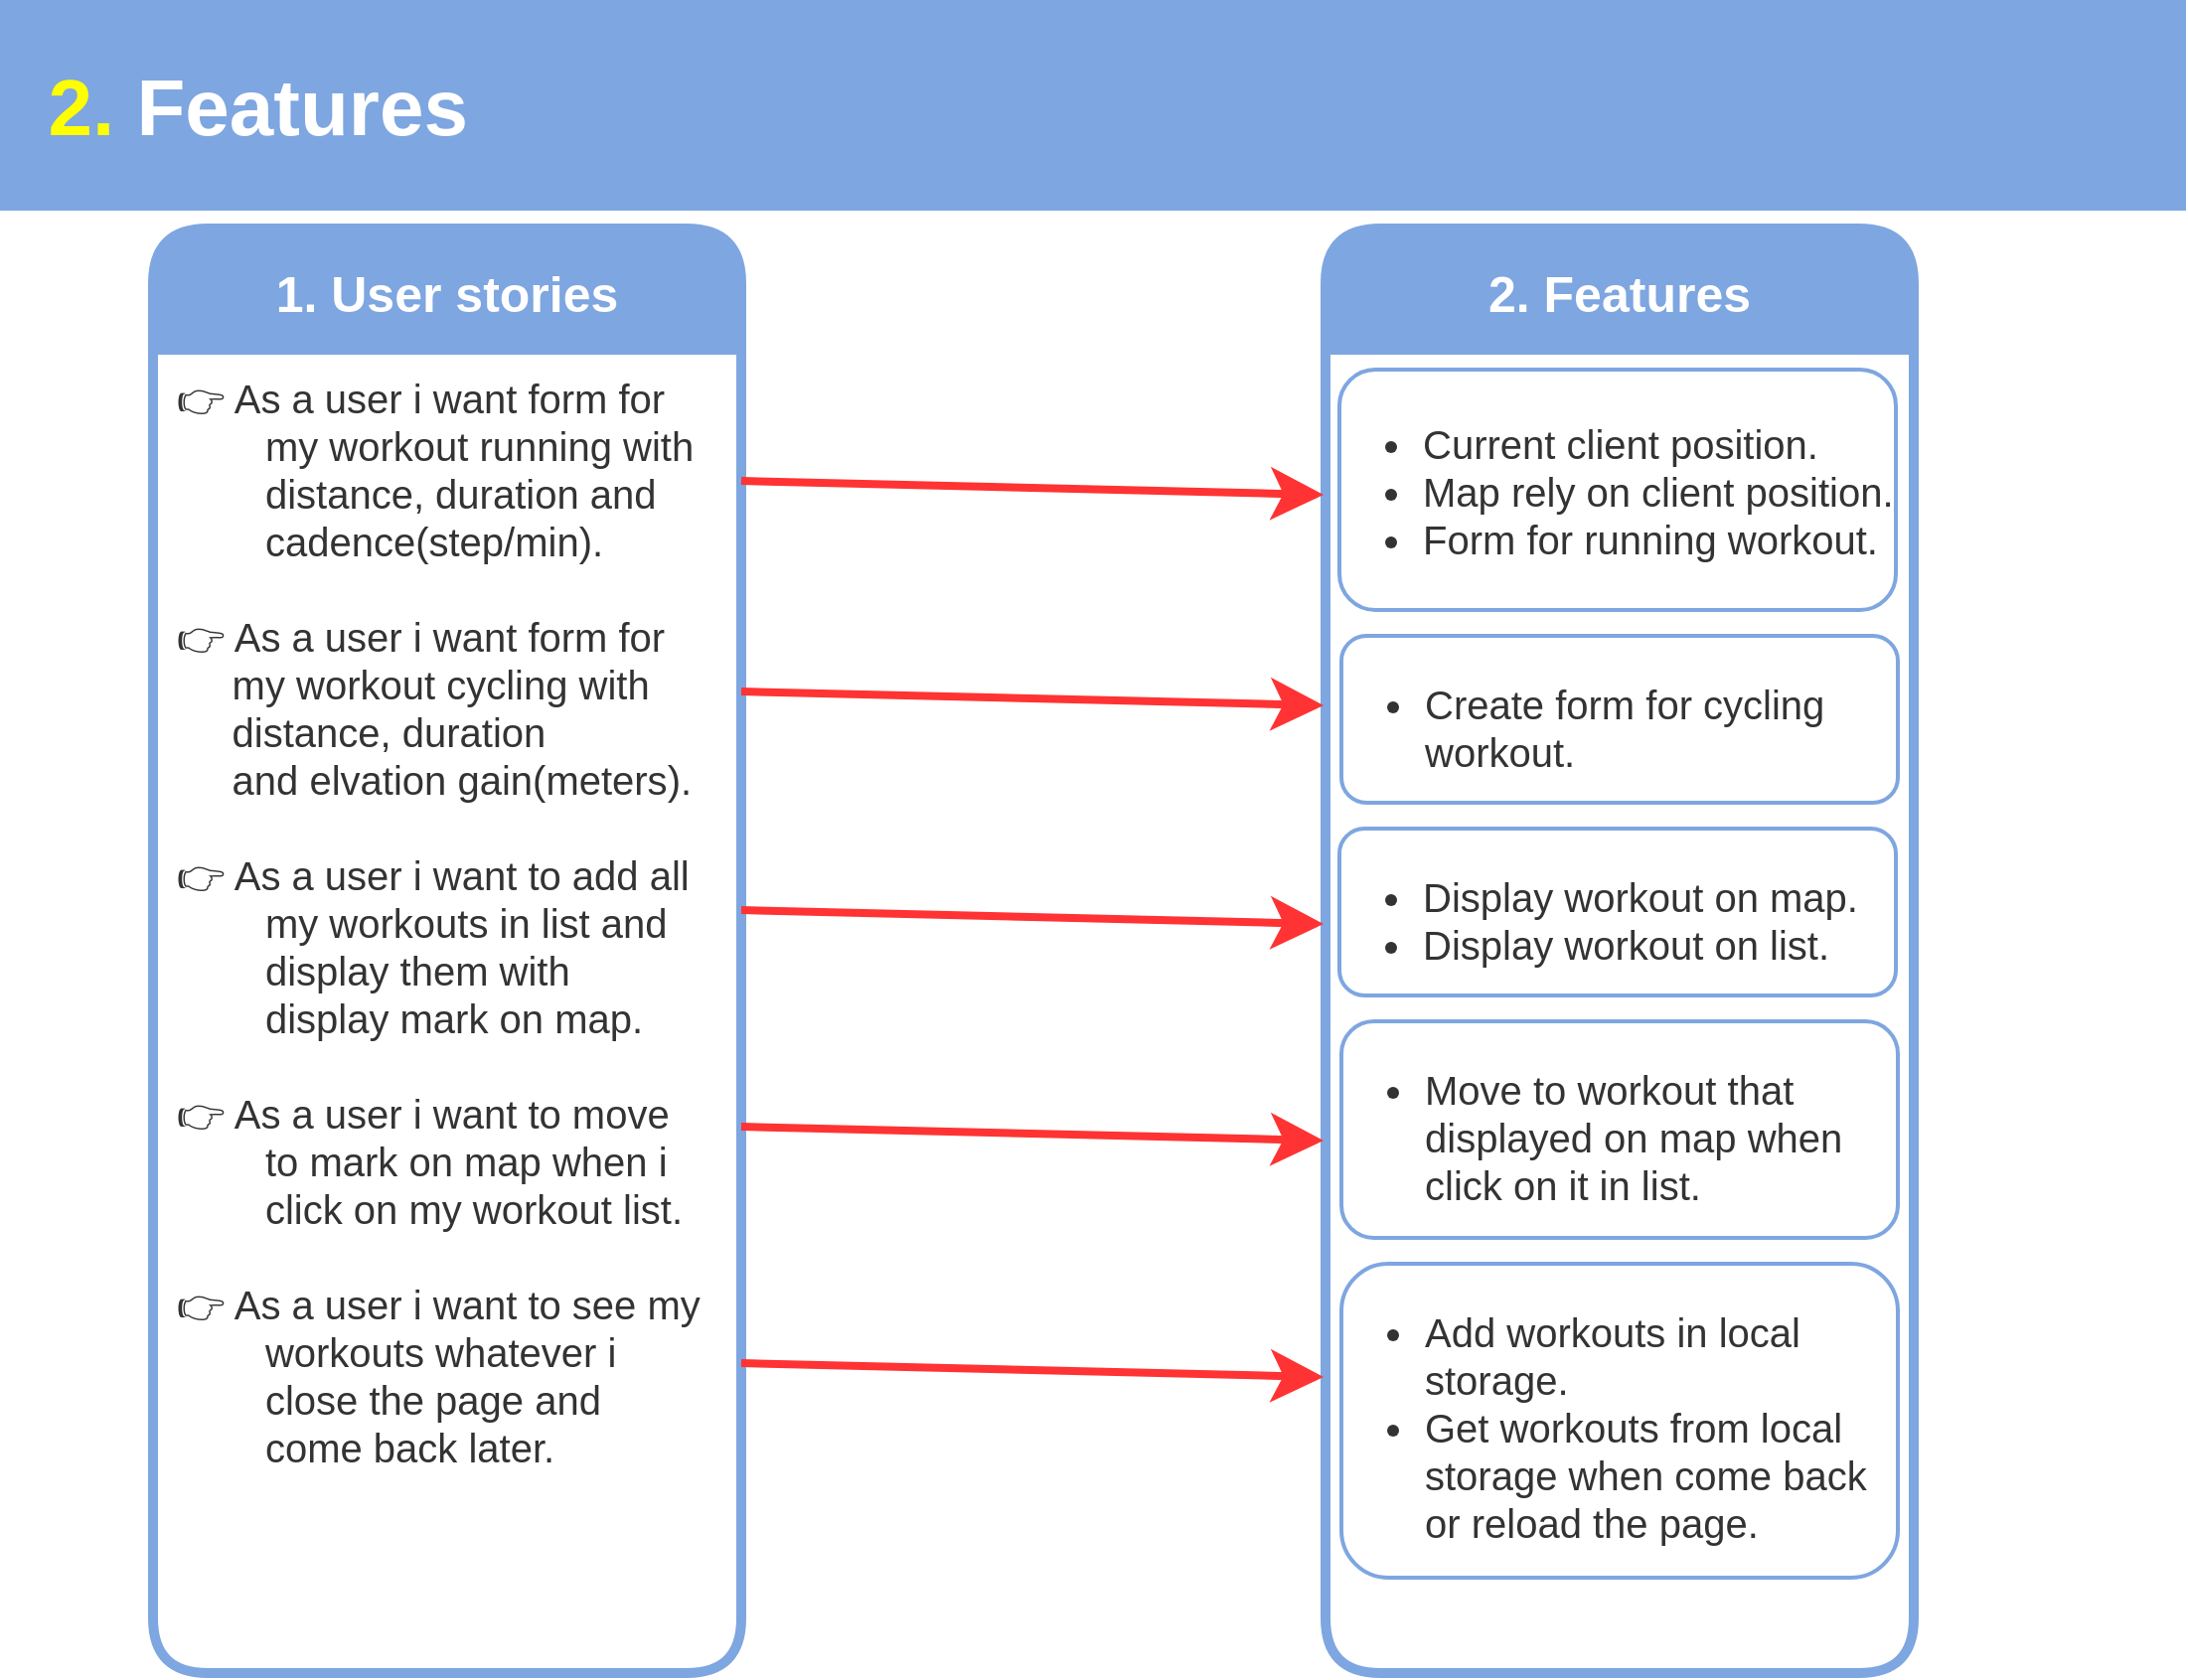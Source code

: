 <mxfile version="20.3.0" type="device" pages="2"><diagram id="Kgi97Xecb3FcBTRP5-9O" name="Page-2"><mxGraphModel dx="1463" dy="964" grid="0" gridSize="10" guides="1" tooltips="1" connect="1" arrows="1" fold="1" page="1" pageScale="1" pageWidth="1100" pageHeight="850" background="#ffffff" math="0" shadow="0"><root><mxCell id="0"/><mxCell id="1" parent="0"/><mxCell id="dLIvUGwtOCJeIwt6n1hj-1" value="&lt;div style=&quot;&quot;&gt;&lt;b style=&quot;font-size: 40px; background-color: initial;&quot;&gt;&amp;nbsp; &lt;font color=&quot;#ffff00&quot;&gt;2.&lt;/font&gt;&amp;nbsp;Features&lt;/b&gt;&lt;/div&gt;" style="rounded=0;whiteSpace=wrap;html=1;align=left;glass=0;sketch=0;shadow=0;verticalAlign=middle;fillStyle=solid;strokeColor=none;fillColor=#7EA6E0;fontColor=#ffffff;movable=0;resizable=0;rotatable=0;deletable=0;editable=0;connectable=0;" vertex="1" parent="1"><mxGeometry width="1100" height="106" as="geometry"/></mxCell><mxCell id="seJj7rGnaENUFjYDcmOM-1" value="1. User stories" style="swimlane;fontSize=25;fontColor=#FFFFFF;startSize=61;strokeWidth=5;strokeColor=#7EA6E0;fillColor=#7EA6E0;movable=0;resizable=0;rotatable=0;deletable=0;editable=0;connectable=0;rounded=1;sketch=0;" vertex="1" parent="1"><mxGeometry x="77" y="115" width="296" height="727" as="geometry"><mxRectangle x="21" y="115" width="180" height="61" as="alternateBounds"/></mxGeometry></mxCell><mxCell id="dkhl7MSzQdfyzNbi8tqk-2" value="&lt;h1 style=&quot;font-size: 20px;&quot;&gt;&lt;font style=&quot;font-weight: 400; font-size: 20px;&quot; color=&quot;#333333&quot;&gt;👉 As a user i want form for &lt;span style=&quot;white-space: pre;&quot;&gt;&#9;&lt;/span&gt;my workout running with &lt;span style=&quot;white-space: pre;&quot;&gt;&#9;&lt;/span&gt;distance, duration and &lt;span style=&quot;white-space: pre;&quot;&gt;&#9;&lt;/span&gt;cadence(&lt;/font&gt;&lt;font style=&quot;font-weight: 400; font-size: 20px;&quot; color=&quot;#333333&quot;&gt;step/min&lt;/font&gt;&lt;font style=&quot;font-weight: 400; font-size: 20px;&quot; color=&quot;#333333&quot;&gt;).&lt;br&gt;&lt;br&gt;&lt;/font&gt;&lt;font style=&quot;font-weight: 400; font-size: 20px;&quot; color=&quot;#333333&quot;&gt;👉 As a user i want form for&amp;nbsp; &amp;nbsp; &amp;nbsp; &amp;nbsp; &amp;nbsp;my workout cycling with&amp;nbsp; &amp;nbsp; &amp;nbsp; &amp;nbsp; &amp;nbsp; &amp;nbsp;distance, duration&amp;nbsp; &amp;nbsp; &amp;nbsp; &amp;nbsp; &amp;nbsp; &amp;nbsp; &amp;nbsp; &amp;nbsp; &amp;nbsp; &amp;nbsp; &amp;nbsp;and elvation gain(&lt;/font&gt;&lt;font style=&quot;font-weight: 400; font-size: 20px;&quot; color=&quot;#333333&quot;&gt;meters&lt;/font&gt;&lt;font style=&quot;font-weight: 400; font-size: 20px;&quot; color=&quot;#333333&quot;&gt;).&lt;br&gt;&lt;/font&gt;&lt;font style=&quot;font-weight: 400; font-size: 20px;&quot; color=&quot;#333333&quot;&gt;&lt;br&gt;&lt;/font&gt;&lt;font style=&quot;font-weight: 400; font-size: 20px;&quot; color=&quot;#333333&quot;&gt;👉 As a user i want to add all &lt;span style=&quot;white-space: pre;&quot;&gt;&#9;&lt;/span&gt;my workouts in list and &lt;span style=&quot;white-space: pre;&quot;&gt;&#9;&lt;/span&gt;display them with&amp;nbsp; &amp;nbsp; &amp;nbsp; &amp;nbsp; &amp;nbsp; &amp;nbsp; &amp;nbsp; &amp;nbsp;&lt;span style=&quot;white-space: pre;&quot;&gt;&#9;&lt;/span&gt;display mark on map.&lt;br&gt;&lt;/font&gt;&lt;font style=&quot;font-weight: 400; font-size: 20px;&quot; color=&quot;#333333&quot;&gt;&lt;br&gt;&lt;/font&gt;&lt;font style=&quot;font-weight: 400; font-size: 20px;&quot; color=&quot;#333333&quot;&gt;👉 As a user i want to move &lt;span style=&quot;white-space: pre;&quot;&gt;&#9;&lt;/span&gt;to mark on map when i &lt;span style=&quot;white-space: pre;&quot;&gt;&#9;&lt;/span&gt;click on my workout list.&lt;br&gt;&lt;/font&gt;&lt;font style=&quot;font-weight: 400; font-size: 20px;&quot; color=&quot;#333333&quot;&gt;&lt;br&gt;&lt;/font&gt;&lt;font style=&quot;font-weight: 400; font-size: 20px;&quot; color=&quot;#333333&quot;&gt;👉 As a user i want to see my &lt;span style=&quot;white-space: pre;&quot;&gt;&#9;&lt;/span&gt;workouts whatever i &lt;span style=&quot;white-space: pre;&quot;&gt;&#9;&lt;/span&gt;close the page and&amp;nbsp; &amp;nbsp; &amp;nbsp; &amp;nbsp; &amp;nbsp; &amp;nbsp; &amp;nbsp; &amp;nbsp; &amp;nbsp; come back later.&lt;/font&gt;&lt;br&gt;&lt;/h1&gt;" style="text;html=1;strokeColor=none;fillColor=none;spacing=5;spacingTop=-20;whiteSpace=wrap;overflow=hidden;rounded=0;strokeWidth=5;fontSize=25;fontColor=#FFFFFF;movable=0;resizable=0;rotatable=0;deletable=0;editable=0;connectable=0;" vertex="1" parent="seJj7rGnaENUFjYDcmOM-1"><mxGeometry x="7" y="71" width="280" height="645" as="geometry"/></mxCell><mxCell id="trgPPRcyXNKzrDLxlATm-2" value="2. Features" style="swimlane;fontSize=25;fontColor=#FFFFFF;startSize=61;strokeWidth=5;strokeColor=#7EA6E0;fillColor=#7EA6E0;movable=0;resizable=0;rotatable=0;deletable=0;editable=0;connectable=0;rounded=1;sketch=0;" vertex="1" parent="1"><mxGeometry x="667" y="115" width="296" height="727" as="geometry"><mxRectangle x="21" y="115" width="180" height="61" as="alternateBounds"/></mxGeometry></mxCell><mxCell id="trgPPRcyXNKzrDLxlATm-3" value="&lt;h1 style=&quot;font-size: 20px;&quot;&gt;&lt;div&gt;&lt;br&gt;&lt;/div&gt;&lt;/h1&gt;" style="text;html=1;strokeColor=none;fillColor=none;spacing=5;spacingTop=-20;whiteSpace=wrap;overflow=hidden;rounded=0;strokeWidth=5;fontSize=25;fontColor=#FFFFFF;movable=0;resizable=0;rotatable=0;deletable=0;editable=0;connectable=0;" vertex="1" parent="trgPPRcyXNKzrDLxlATm-2"><mxGeometry x="7" y="71" width="280" height="645" as="geometry"/></mxCell><mxCell id="trgPPRcyXNKzrDLxlATm-4" value="&lt;ul&gt;&lt;li&gt;Current client position.&lt;/li&gt;&lt;li&gt;Map rely on client position.&lt;/li&gt;&lt;li&gt;Form for running workout.&lt;/li&gt;&lt;/ul&gt;" style="text;strokeColor=#7EA6E0;fillColor=none;html=1;whiteSpace=wrap;verticalAlign=middle;overflow=hidden;strokeWidth=2;fontSize=20;fontColor=#333333;shadow=0;sketch=0;rounded=1;movable=0;resizable=0;rotatable=0;deletable=0;editable=0;connectable=0;" vertex="1" parent="trgPPRcyXNKzrDLxlATm-2"><mxGeometry x="7" y="71" width="280" height="121" as="geometry"/></mxCell><mxCell id="trgPPRcyXNKzrDLxlATm-10" value="&lt;ul&gt;&lt;li&gt;Create form for cycling workout.&lt;/li&gt;&lt;/ul&gt;" style="text;strokeColor=#7EA6E0;fillColor=none;html=1;whiteSpace=wrap;verticalAlign=middle;overflow=hidden;strokeWidth=2;fontSize=20;fontColor=#333333;shadow=0;sketch=0;rounded=1;movable=0;resizable=0;rotatable=0;deletable=0;editable=0;connectable=0;" vertex="1" parent="trgPPRcyXNKzrDLxlATm-2"><mxGeometry x="8" y="205" width="280" height="84" as="geometry"/></mxCell><mxCell id="trgPPRcyXNKzrDLxlATm-12" value="&lt;ul&gt;&lt;li&gt;Display workout on map.&lt;/li&gt;&lt;li&gt;Display workout on list.&lt;/li&gt;&lt;/ul&gt;" style="text;strokeColor=#7EA6E0;fillColor=none;html=1;whiteSpace=wrap;verticalAlign=middle;overflow=hidden;strokeWidth=2;fontSize=20;fontColor=#333333;shadow=0;sketch=0;rounded=1;movable=0;resizable=0;rotatable=0;deletable=0;editable=0;connectable=0;" vertex="1" parent="trgPPRcyXNKzrDLxlATm-2"><mxGeometry x="7" y="302" width="280" height="84" as="geometry"/></mxCell><mxCell id="trgPPRcyXNKzrDLxlATm-13" value="&lt;ul&gt;&lt;li&gt;Move to workout that displayed on map when click on it in list.&lt;/li&gt;&lt;/ul&gt;" style="text;strokeColor=#7EA6E0;fillColor=none;html=1;whiteSpace=wrap;verticalAlign=middle;overflow=hidden;strokeWidth=2;fontSize=20;fontColor=#333333;shadow=0;sketch=0;rounded=1;movable=0;resizable=0;rotatable=0;deletable=0;editable=0;connectable=0;" vertex="1" parent="trgPPRcyXNKzrDLxlATm-2"><mxGeometry x="8" y="399" width="280" height="109" as="geometry"/></mxCell><mxCell id="trgPPRcyXNKzrDLxlATm-16" value="&lt;ul&gt;&lt;li&gt;Add workouts in local storage.&lt;/li&gt;&lt;li&gt;Get workouts from local storage when come back or reload the page.&lt;/li&gt;&lt;/ul&gt;" style="text;strokeColor=#7EA6E0;fillColor=none;html=1;whiteSpace=wrap;verticalAlign=middle;overflow=hidden;strokeWidth=2;fontSize=20;fontColor=#333333;shadow=0;sketch=0;rounded=1;movable=0;resizable=0;rotatable=0;deletable=0;editable=0;connectable=0;" vertex="1" parent="trgPPRcyXNKzrDLxlATm-2"><mxGeometry x="8" y="521" width="280" height="158" as="geometry"/></mxCell><mxCell id="trgPPRcyXNKzrDLxlATm-8" value="" style="endArrow=classic;html=1;rounded=0;fontSize=20;fontColor=#333333;endSize=14;strokeWidth=4;strokeColor=#FF3333;movable=0;resizable=0;rotatable=0;deletable=0;editable=0;connectable=0;" edge="1" parent="1"><mxGeometry width="50" height="50" relative="1" as="geometry"><mxPoint x="373" y="242" as="sourcePoint"/><mxPoint x="666" y="249" as="targetPoint"/></mxGeometry></mxCell><mxCell id="trgPPRcyXNKzrDLxlATm-11" value="" style="endArrow=classic;html=1;rounded=0;fontSize=20;fontColor=#333333;endSize=14;strokeWidth=4;strokeColor=#FF3333;movable=0;resizable=0;rotatable=0;deletable=0;editable=0;connectable=0;" edge="1" parent="1"><mxGeometry width="50" height="50" relative="1" as="geometry"><mxPoint x="373.0" y="348" as="sourcePoint"/><mxPoint x="666" y="355" as="targetPoint"/></mxGeometry></mxCell><mxCell id="trgPPRcyXNKzrDLxlATm-14" value="" style="endArrow=classic;html=1;rounded=0;fontSize=20;fontColor=#333333;endSize=14;strokeWidth=4;strokeColor=#FF3333;movable=0;resizable=0;rotatable=0;deletable=0;editable=0;connectable=0;" edge="1" parent="1"><mxGeometry width="50" height="50" relative="1" as="geometry"><mxPoint x="373.0" y="458" as="sourcePoint"/><mxPoint x="666" y="465" as="targetPoint"/></mxGeometry></mxCell><mxCell id="trgPPRcyXNKzrDLxlATm-15" value="" style="endArrow=classic;html=1;rounded=0;fontSize=20;fontColor=#333333;endSize=14;strokeWidth=4;strokeColor=#FF3333;movable=0;resizable=0;rotatable=0;deletable=0;editable=0;connectable=0;" edge="1" parent="1"><mxGeometry width="50" height="50" relative="1" as="geometry"><mxPoint x="373.0" y="567" as="sourcePoint"/><mxPoint x="666" y="574" as="targetPoint"/></mxGeometry></mxCell><mxCell id="trgPPRcyXNKzrDLxlATm-26" value="" style="endArrow=classic;html=1;rounded=0;fontSize=20;fontColor=#333333;endSize=14;strokeWidth=4;strokeColor=#FF3333;movable=0;resizable=0;rotatable=0;deletable=0;editable=0;connectable=0;" edge="1" parent="1"><mxGeometry width="50" height="50" relative="1" as="geometry"><mxPoint x="373.0" y="686.0" as="sourcePoint"/><mxPoint x="666" y="693" as="targetPoint"/></mxGeometry></mxCell></root></mxGraphModel></diagram><diagram id="tyWVcT6cEPQ29a9wNr8B" name="Page-3"><mxGraphModel dx="2560" dy="1688" grid="0" gridSize="10" guides="1" tooltips="1" connect="1" arrows="1" fold="1" page="1" pageScale="1" pageWidth="1700" pageHeight="1100" background="#ffffff" math="0" shadow="0"><root><mxCell id="0"/><mxCell id="1" parent="0"/><mxCell id="jDFTHvrYxUPR7yv7w3Oi-1" value="&lt;div style=&quot;&quot;&gt;&lt;b style=&quot;font-size: 40px; background-color: initial;&quot;&gt;&amp;nbsp; &lt;font color=&quot;#ffff00&quot;&gt;3.&lt;/font&gt;&amp;nbsp;Flowchart&lt;/b&gt;&lt;/div&gt;" style="rounded=0;whiteSpace=wrap;html=1;align=left;glass=0;sketch=0;shadow=0;verticalAlign=middle;fillStyle=solid;strokeColor=none;fillColor=#7EA6E0;fontColor=#ffffff;movable=0;resizable=0;rotatable=0;deletable=0;editable=0;connectable=0;" vertex="1" parent="1"><mxGeometry width="1697" height="106" as="geometry"/></mxCell><mxCell id="jDFTHvrYxUPR7yv7w3Oi-4" value="" style="edgeStyle=orthogonalEdgeStyle;rounded=0;orthogonalLoop=1;jettySize=auto;html=1;strokeColor=#FF3333;strokeWidth=4;fontSize=30;fontColor=#FCFCFC;endSize=20;movable=0;resizable=0;rotatable=0;deletable=0;editable=0;connectable=0;" edge="1" parent="1" source="jDFTHvrYxUPR7yv7w3Oi-2"><mxGeometry relative="1" as="geometry"><mxPoint x="382" y="264.5" as="targetPoint"/></mxGeometry></mxCell><mxCell id="rMMj6rHxKwLn5jQRoUth-7" value="" style="edgeStyle=orthogonalEdgeStyle;rounded=0;orthogonalLoop=1;jettySize=auto;html=1;strokeColor=#FF3333;strokeWidth=4;fontSize=30;fontColor=#FF3333;endSize=20;movable=1;resizable=1;rotatable=1;deletable=1;editable=1;connectable=1;labelBackgroundColor=#FF3333;labelBorderColor=none;" edge="1" parent="1" source="jDFTHvrYxUPR7yv7w3Oi-2" target="rMMj6rHxKwLn5jQRoUth-6"><mxGeometry relative="1" as="geometry"/></mxCell><mxCell id="jDFTHvrYxUPR7yv7w3Oi-2" value="&lt;font style=&quot;font-size: 30px;&quot; color=&quot;#fcfcfc&quot;&gt;&lt;b&gt;Load Page&lt;/b&gt;&lt;/font&gt;" style="strokeWidth=2;html=1;shape=mxgraph.flowchart.start_1;whiteSpace=wrap;rounded=1;shadow=0;sketch=0;strokeColor=none;fontSize=20;fontColor=#FFFF00;fillColor=#FF3333;opacity=90;movable=0;resizable=0;rotatable=0;deletable=0;editable=0;connectable=0;" vertex="1" parent="1"><mxGeometry x="112" y="206" width="199" height="120" as="geometry"/></mxCell><mxCell id="jDFTHvrYxUPR7yv7w3Oi-8" value="" style="edgeStyle=orthogonalEdgeStyle;rounded=0;orthogonalLoop=1;jettySize=auto;html=1;strokeColor=#7EA6E0;strokeWidth=4;fontSize=35;fontColor=#FF3333;endSize=20;dashed=1;movable=0;resizable=0;rotatable=0;deletable=0;editable=0;connectable=0;" edge="1" parent="1" target="jDFTHvrYxUPR7yv7w3Oi-7"><mxGeometry relative="1" as="geometry"><mxPoint x="904" y="266" as="sourcePoint"/></mxGeometry></mxCell><mxCell id="jDFTHvrYxUPR7yv7w3Oi-5" value="&lt;b&gt;Load Map&lt;/b&gt;" style="rounded=1;whiteSpace=wrap;html=1;shadow=0;sketch=0;strokeColor=#7EA6E0;strokeWidth=3;fontSize=30;fontColor=#FCFCFC;fillColor=#7EA6E0;opacity=90;movable=0;resizable=0;rotatable=0;deletable=0;editable=0;connectable=0;" vertex="1" parent="1"><mxGeometry x="680" y="206" width="220" height="120" as="geometry"/></mxCell><mxCell id="jDFTHvrYxUPR7yv7w3Oi-6" value="&lt;font style=&quot;font-size: 35px;&quot; color=&quot;#ff3333&quot;&gt;Async&lt;/font&gt;" style="text;html=1;strokeColor=none;fillColor=none;align=center;verticalAlign=middle;whiteSpace=wrap;rounded=0;shadow=0;sketch=0;strokeWidth=3;fontSize=30;fontColor=#FCFCFC;opacity=90;movable=0;resizable=0;rotatable=0;deletable=0;editable=0;connectable=0;" vertex="1" parent="1"><mxGeometry x="462" y="173" width="60" height="30" as="geometry"/></mxCell><mxCell id="jDFTHvrYxUPR7yv7w3Oi-13" value="" style="edgeStyle=orthogonalEdgeStyle;rounded=0;orthogonalLoop=1;jettySize=auto;html=1;strokeColor=#7EA6E0;strokeWidth=4;fontSize=30;fontColor=#FFFFFF;endSize=20;movable=0;resizable=0;rotatable=0;deletable=0;editable=0;connectable=0;" edge="1" parent="1"><mxGeometry relative="1" as="geometry"><mxPoint x="1300" y="266" as="sourcePoint"/><mxPoint x="1387" y="266" as="targetPoint"/></mxGeometry></mxCell><mxCell id="jDFTHvrYxUPR7yv7w3Oi-7" value="&lt;font size=&quot;1&quot; style=&quot;&quot;&gt;&lt;b style=&quot;font-size: 30px;&quot;&gt;Click on map&lt;/b&gt;&lt;/font&gt;" style="rhombus;whiteSpace=wrap;html=1;fontSize=30;fillColor=#333333;strokeColor=none;fontColor=#FCFCFC;rounded=1;shadow=0;sketch=0;strokeWidth=3;opacity=90;movable=0;resizable=0;rotatable=0;deletable=0;editable=0;connectable=0;" vertex="1" parent="1"><mxGeometry x="1018.5" y="206" width="286.5" height="120" as="geometry"/></mxCell><mxCell id="jDFTHvrYxUPR7yv7w3Oi-9" value="&lt;font style=&quot;font-size: 30px;&quot;&gt;Event&lt;/font&gt;" style="text;html=1;strokeColor=none;fillColor=none;align=center;verticalAlign=middle;whiteSpace=wrap;rounded=0;shadow=0;sketch=0;strokeWidth=3;fontSize=30;fontColor=#FF3333;opacity=90;movable=0;resizable=0;rotatable=0;deletable=0;editable=0;connectable=0;" vertex="1" parent="1"><mxGeometry x="912" y="219" width="60" height="30" as="geometry"/></mxCell><mxCell id="jDFTHvrYxUPR7yv7w3Oi-11" value="" style="edgeStyle=orthogonalEdgeStyle;rounded=0;orthogonalLoop=1;jettySize=auto;html=1;strokeColor=#7EA6E0;strokeWidth=4;fontSize=25;fontColor=#FF3333;endSize=20;movable=0;resizable=0;rotatable=0;deletable=0;editable=0;connectable=0;" edge="1" parent="1" target="jDFTHvrYxUPR7yv7w3Oi-5"><mxGeometry relative="1" as="geometry"><mxPoint x="601" y="266" as="sourcePoint"/></mxGeometry></mxCell><mxCell id="jDFTHvrYxUPR7yv7w3Oi-10" value="&lt;font size=&quot;1&quot; style=&quot;&quot; color=&quot;#ffffff&quot;&gt;&lt;b style=&quot;font-size: 30px;&quot;&gt;Get Position&lt;/b&gt;&lt;/font&gt;" style="rounded=1;whiteSpace=wrap;html=1;shadow=0;sketch=0;strokeColor=#7EA6E0;strokeWidth=3;fontSize=25;fontColor=#FF3333;fillColor=#7EA6E0;opacity=90;movable=0;resizable=0;rotatable=0;deletable=0;editable=0;connectable=0;" vertex="1" parent="1"><mxGeometry x="382" y="206" width="220" height="120" as="geometry"/></mxCell><mxCell id="hLPfauabqyFbXb1wPQmQ-2" value="" style="edgeStyle=orthogonalEdgeStyle;rounded=0;orthogonalLoop=1;jettySize=auto;html=1;strokeColor=#7EA6E0;strokeWidth=4;fontSize=30;fontColor=#FFFFFF;endSize=20;dashed=1;entryX=0.5;entryY=0;entryDx=0;entryDy=0;startArrow=none;movable=0;resizable=0;rotatable=0;deletable=0;editable=0;connectable=0;" edge="1" parent="1" source="hLPfauabqyFbXb1wPQmQ-3" target="hLPfauabqyFbXb1wPQmQ-1"><mxGeometry relative="1" as="geometry"><mxPoint x="1499" y="416" as="targetPoint"/></mxGeometry></mxCell><mxCell id="jDFTHvrYxUPR7yv7w3Oi-12" value="&lt;b&gt;Display form&lt;/b&gt;" style="rounded=1;whiteSpace=wrap;html=1;fontSize=30;fillColor=#7EA6E0;strokeColor=none;fontColor=#FCFCFC;shadow=0;sketch=0;strokeWidth=3;opacity=90;movable=0;resizable=0;rotatable=0;deletable=0;editable=0;connectable=0;" vertex="1" parent="1"><mxGeometry x="1389" y="206" width="220" height="120" as="geometry"/></mxCell><mxCell id="KE9CihXU_82d6Nswmorp-9" value="" style="edgeStyle=orthogonalEdgeStyle;rounded=0;orthogonalLoop=1;jettySize=auto;html=1;strokeColor=#7EA6E0;strokeWidth=4;fontSize=30;fontColor=#FF3333;endSize=20;movable=0;resizable=0;rotatable=0;deletable=0;editable=0;connectable=0;" edge="1" parent="1" source="hLPfauabqyFbXb1wPQmQ-1" target="KE9CihXU_82d6Nswmorp-8"><mxGeometry relative="1" as="geometry"/></mxCell><mxCell id="hLPfauabqyFbXb1wPQmQ-1" value="&lt;b&gt;Submit form&lt;/b&gt;" style="rhombus;whiteSpace=wrap;html=1;fontSize=30;fillColor=#333333;strokeColor=none;fontColor=#FCFCFC;rounded=1;shadow=0;sketch=0;strokeWidth=3;opacity=90;movable=0;resizable=0;rotatable=0;deletable=0;editable=0;connectable=0;" vertex="1" parent="1"><mxGeometry x="1356" y="568" width="286" height="120" as="geometry"/></mxCell><mxCell id="hLPfauabqyFbXb1wPQmQ-3" value="&lt;font color=&quot;#ff3333&quot;&gt;Event&lt;/font&gt;" style="text;html=1;align=center;verticalAlign=middle;resizable=0;points=[];autosize=1;strokeColor=none;fillColor=none;fontSize=30;fontColor=#FFFFFF;rotation=0;movable=0;rotatable=0;deletable=0;editable=0;connectable=0;" vertex="1" parent="1"><mxGeometry x="1449" y="395" width="100" height="50" as="geometry"/></mxCell><mxCell id="hLPfauabqyFbXb1wPQmQ-4" value="" style="edgeStyle=orthogonalEdgeStyle;rounded=0;orthogonalLoop=1;jettySize=auto;html=1;strokeColor=#7EA6E0;strokeWidth=4;fontSize=30;fontColor=#FFFFFF;endSize=20;dashed=1;entryX=0.5;entryY=0;entryDx=0;entryDy=0;endArrow=none;movable=0;resizable=0;rotatable=0;deletable=0;editable=0;connectable=0;" edge="1" parent="1" source="jDFTHvrYxUPR7yv7w3Oi-12" target="hLPfauabqyFbXb1wPQmQ-3"><mxGeometry relative="1" as="geometry"><mxPoint x="1499" y="326" as="sourcePoint"/><mxPoint x="1499" y="446" as="targetPoint"/></mxGeometry></mxCell><mxCell id="KE9CihXU_82d6Nswmorp-1" value="" style="curved=1;endArrow=classic;html=1;rounded=0;dashed=1;strokeColor=#7EA6E0;strokeWidth=4;fontSize=30;fontColor=#FF3333;endSize=20;movable=0;resizable=0;rotatable=0;deletable=0;editable=0;connectable=0;" edge="1" parent="1"><mxGeometry width="50" height="50" relative="1" as="geometry"><mxPoint x="1398" y="606" as="sourcePoint"/><mxPoint x="1298" y="516" as="targetPoint"/><Array as="points"><mxPoint x="1348" y="606"/><mxPoint x="1398" y="556"/></Array></mxGeometry></mxCell><mxCell id="KE9CihXU_82d6Nswmorp-2" value="" style="curved=1;endArrow=classic;html=1;rounded=0;strokeColor=#7EA6E0;strokeWidth=4;fontSize=30;fontColor=#FF3333;endSize=20;movable=1;resizable=1;rotatable=1;deletable=1;editable=1;connectable=1;" edge="1" parent="1"><mxGeometry width="50" height="50" relative="1" as="geometry"><mxPoint x="1398" y="606" as="sourcePoint"/><mxPoint x="1298" y="516" as="targetPoint"/><Array as="points"><mxPoint x="1348" y="606"/><mxPoint x="1398" y="556"/></Array></mxGeometry></mxCell><mxCell id="rMMj6rHxKwLn5jQRoUth-2" value="" style="edgeStyle=orthogonalEdgeStyle;rounded=0;orthogonalLoop=1;jettySize=auto;html=1;dashed=1;strokeColor=#7EA6E0;strokeWidth=4;fontSize=30;fontColor=#FF3333;endSize=20;movable=0;resizable=0;rotatable=0;deletable=0;editable=0;connectable=0;" edge="1" parent="1" source="KE9CihXU_82d6Nswmorp-5" target="rMMj6rHxKwLn5jQRoUth-1"><mxGeometry relative="1" as="geometry"/></mxCell><mxCell id="KE9CihXU_82d6Nswmorp-5" value="&lt;span style=&quot;line-height: 1.5;&quot;&gt;&lt;b&gt;Render workout in list&lt;/b&gt;&lt;/span&gt;" style="rounded=1;whiteSpace=wrap;html=1;fontSize=30;fillColor=#7EA6E0;strokeColor=none;fontColor=#FCFCFC;shadow=0;sketch=0;strokeWidth=3;opacity=90;movable=0;resizable=0;rotatable=0;deletable=0;editable=0;connectable=0;" vertex="1" parent="1"><mxGeometry x="1048" y="445" width="250" height="120" as="geometry"/></mxCell><mxCell id="KE9CihXU_82d6Nswmorp-6" value="" style="curved=1;endArrow=classic;html=1;rounded=0;strokeColor=#7EA6E0;strokeWidth=4;fontSize=30;fontColor=#FF3333;endSize=20;movable=0;resizable=0;rotatable=0;deletable=0;editable=0;connectable=0;" edge="1" parent="1"><mxGeometry width="50" height="50" relative="1" as="geometry"><mxPoint x="1406" y="650" as="sourcePoint"/><mxPoint x="1298" y="750" as="targetPoint"/><Array as="points"><mxPoint x="1356" y="650"/><mxPoint x="1406" y="700"/></Array></mxGeometry></mxCell><mxCell id="KE9CihXU_82d6Nswmorp-7" value="&lt;span style=&quot;line-height: 1.5;&quot;&gt;&lt;b&gt;Render workout on map&lt;/b&gt;&lt;/span&gt;" style="rounded=1;whiteSpace=wrap;html=1;fontSize=30;fillColor=#7EA6E0;strokeColor=none;fontColor=#FCFCFC;shadow=0;sketch=0;strokeWidth=3;opacity=90;movable=0;resizable=0;rotatable=0;deletable=0;editable=0;connectable=0;" vertex="1" parent="1"><mxGeometry x="1048" y="688" width="250" height="120" as="geometry"/></mxCell><mxCell id="KE9CihXU_82d6Nswmorp-8" value="&lt;b style=&quot;line-height: 1.5;&quot;&gt;Render workout on local storage&lt;/b&gt;" style="rounded=1;whiteSpace=wrap;html=1;fontSize=30;fillColor=#7EA6E0;strokeColor=none;fontColor=#FCFCFC;shadow=0;sketch=0;strokeWidth=3;opacity=90;movable=0;resizable=0;rotatable=0;deletable=0;editable=0;connectable=0;" vertex="1" parent="1"><mxGeometry x="1368" y="900" width="260" height="120" as="geometry"/></mxCell><mxCell id="rMMj6rHxKwLn5jQRoUth-5" value="" style="edgeStyle=orthogonalEdgeStyle;rounded=0;orthogonalLoop=1;jettySize=auto;html=1;strokeColor=#7EA6E0;strokeWidth=4;fontSize=30;fontColor=#FF3333;endSize=20;movable=0;resizable=0;rotatable=0;deletable=0;editable=0;connectable=0;" edge="1" parent="1" source="rMMj6rHxKwLn5jQRoUth-1" target="rMMj6rHxKwLn5jQRoUth-4"><mxGeometry relative="1" as="geometry"/></mxCell><mxCell id="rMMj6rHxKwLn5jQRoUth-1" value="&lt;b&gt;Click on workout&lt;/b&gt;" style="rhombus;whiteSpace=wrap;html=1;fontSize=30;fillColor=#333333;strokeColor=none;fontColor=#FCFCFC;rounded=1;shadow=0;sketch=0;strokeWidth=3;opacity=90;movable=0;resizable=0;rotatable=0;deletable=0;editable=0;connectable=0;" vertex="1" parent="1"><mxGeometry x="608" y="446" width="319" height="122" as="geometry"/></mxCell><mxCell id="rMMj6rHxKwLn5jQRoUth-3" value="Event" style="text;html=1;align=center;verticalAlign=middle;resizable=0;points=[];autosize=1;strokeColor=none;fillColor=none;fontSize=30;fontColor=#FF3333;movable=0;rotatable=0;deletable=0;editable=0;connectable=0;" vertex="1" parent="1"><mxGeometry x="954" y="445" width="100" height="50" as="geometry"/></mxCell><mxCell id="rMMj6rHxKwLn5jQRoUth-4" value="&lt;p style=&quot;line-height: 1.5;&quot;&gt;&lt;b&gt;Move to workout on map&lt;/b&gt;&lt;/p&gt;" style="rounded=1;whiteSpace=wrap;html=1;fontSize=30;fillColor=#7EA6E0;strokeColor=none;fontColor=#FCFCFC;shadow=0;sketch=0;strokeWidth=3;opacity=90;movable=0;resizable=0;rotatable=0;deletable=0;editable=0;connectable=0;" vertex="1" parent="1"><mxGeometry x="648" y="689" width="240" height="120" as="geometry"/></mxCell><mxCell id="rMMj6rHxKwLn5jQRoUth-6" value="&lt;font size=&quot;1&quot; color=&quot;#ffffff&quot;&gt;&lt;b style=&quot;line-height: 1.5; font-size: 30px;&quot;&gt;Get workouts from local storage&lt;/b&gt;&lt;/font&gt;" style="rounded=1;whiteSpace=wrap;html=1;fontSize=20;fillColor=#FF3333;strokeColor=none;fontColor=#FFFF00;strokeWidth=2;shadow=0;sketch=0;opacity=90;movable=0;resizable=0;rotatable=0;deletable=0;editable=0;connectable=0;" vertex="1" parent="1"><mxGeometry x="56.5" y="529" width="310" height="130" as="geometry"/></mxCell><mxCell id="rMMj6rHxKwLn5jQRoUth-11" value="&lt;font color=&quot;#ff3333&quot; size=&quot;1&quot;&gt;&lt;span style=&quot;font-size: 39px;&quot;&gt;&lt;b style=&quot;&quot;&gt;1&lt;/b&gt;&lt;/span&gt;&lt;/font&gt;" style="text;html=1;align=center;verticalAlign=middle;resizable=0;points=[];autosize=1;strokeColor=none;fillColor=none;fontSize=30;fontColor=#FFFFFF;rounded=0;arcSize=50;movable=0;rotatable=0;deletable=0;editable=0;connectable=0;" vertex="1" parent="1"><mxGeometry x="185" y="156" width="50" height="60" as="geometry"/></mxCell><mxCell id="rMMj6rHxKwLn5jQRoUth-12" value="&lt;font color=&quot;#ff3333&quot; size=&quot;1&quot;&gt;&lt;span style=&quot;font-size: 39px;&quot;&gt;&lt;b style=&quot;&quot;&gt;2&lt;/b&gt;&lt;/span&gt;&lt;/font&gt;" style="text;html=1;align=center;verticalAlign=middle;resizable=1;points=[];autosize=1;strokeColor=none;fillColor=none;fontSize=30;fontColor=#FFFFFF;rounded=0;arcSize=50;movable=1;rotatable=1;deletable=1;editable=1;connectable=1;" vertex="1" parent="1"><mxGeometry x="467" y="113" width="50" height="60" as="geometry"/></mxCell><mxCell id="rMMj6rHxKwLn5jQRoUth-13" value="&lt;font color=&quot;#ff3333&quot; size=&quot;1&quot;&gt;&lt;span style=&quot;font-size: 39px;&quot;&gt;&lt;b style=&quot;&quot;&gt;3&lt;/b&gt;&lt;/span&gt;&lt;/font&gt;" style="text;html=1;align=center;verticalAlign=middle;resizable=0;points=[];autosize=1;strokeColor=none;fillColor=none;fontSize=30;fontColor=#FFFFFF;rounded=0;arcSize=50;movable=0;rotatable=0;deletable=0;editable=0;connectable=0;" vertex="1" parent="1"><mxGeometry x="750" y="143" width="50" height="60" as="geometry"/></mxCell><mxCell id="rMMj6rHxKwLn5jQRoUth-15" value="&lt;font color=&quot;#ff3333&quot; size=&quot;1&quot;&gt;&lt;span style=&quot;font-size: 39px;&quot;&gt;&lt;b style=&quot;&quot;&gt;4&lt;/b&gt;&lt;/span&gt;&lt;/font&gt;" style="text;html=1;align=center;verticalAlign=middle;resizable=0;points=[];autosize=1;strokeColor=none;fillColor=none;fontSize=30;fontColor=#FFFFFF;rounded=0;arcSize=50;movable=0;rotatable=0;deletable=0;editable=0;connectable=0;" vertex="1" parent="1"><mxGeometry x="1473" y="146" width="50" height="60" as="geometry"/></mxCell><mxCell id="rMMj6rHxKwLn5jQRoUth-17" value="&lt;font color=&quot;#ff3333&quot;&gt;&lt;span style=&quot;font-size: 39px;&quot;&gt;&lt;b&gt;7&lt;/b&gt;&lt;/span&gt;&lt;/font&gt;" style="text;html=1;align=center;verticalAlign=middle;resizable=0;points=[];autosize=1;strokeColor=none;fillColor=none;fontSize=30;fontColor=#FFFFFF;rounded=0;arcSize=50;movable=0;rotatable=0;deletable=0;editable=0;connectable=0;" vertex="1" parent="1"><mxGeometry x="1523" y="830" width="50" height="60" as="geometry"/></mxCell><mxCell id="rMMj6rHxKwLn5jQRoUth-18" value="&lt;font color=&quot;#ff3333&quot;&gt;&lt;span style=&quot;font-size: 39px;&quot;&gt;&lt;b&gt;5&lt;/b&gt;&lt;/span&gt;&lt;/font&gt;" style="text;html=1;align=center;verticalAlign=middle;resizable=0;points=[];autosize=1;strokeColor=none;fillColor=none;fontSize=30;fontColor=#FFFFFF;rounded=0;arcSize=50;movable=0;rotatable=0;deletable=0;editable=0;connectable=0;" vertex="1" parent="1"><mxGeometry x="1136.75" y="390" width="50" height="60" as="geometry"/></mxCell><mxCell id="rMMj6rHxKwLn5jQRoUth-19" value="&lt;font color=&quot;#ff3333&quot;&gt;&lt;span style=&quot;font-size: 39px;&quot;&gt;&lt;b&gt;6&lt;/b&gt;&lt;/span&gt;&lt;/font&gt;" style="text;html=1;align=center;verticalAlign=middle;resizable=0;points=[];autosize=1;strokeColor=none;fillColor=none;fontSize=30;fontColor=#FFFFFF;rounded=0;arcSize=50;movable=0;rotatable=0;deletable=0;editable=0;connectable=0;" vertex="1" parent="1"><mxGeometry x="1136.75" y="628" width="50" height="60" as="geometry"/></mxCell><mxCell id="rMMj6rHxKwLn5jQRoUth-22" value="" style="curved=1;endArrow=classic;html=1;rounded=0;strokeColor=#FF3333;strokeWidth=4;fontSize=39;fontColor=#FF3333;endSize=20;movable=0;resizable=0;rotatable=0;deletable=0;editable=0;connectable=0;" edge="1" parent="1"><mxGeometry width="50" height="50" relative="1" as="geometry"><mxPoint x="367" y="583" as="sourcePoint"/><mxPoint x="1065" y="442" as="targetPoint"/><Array as="points"><mxPoint x="417" y="583"/><mxPoint x="698" y="312"/></Array></mxGeometry></mxCell><mxCell id="rMMj6rHxKwLn5jQRoUth-24" value="" style="curved=1;endArrow=classic;html=1;rounded=0;strokeColor=#FF3333;strokeWidth=4;fontSize=39;fontColor=#FF3333;endSize=20;movable=0;resizable=0;rotatable=0;deletable=0;editable=0;connectable=0;" edge="1" parent="1"><mxGeometry width="50" height="50" relative="1" as="geometry"><mxPoint x="369" y="603" as="sourcePoint"/><mxPoint x="1044" y="765" as="targetPoint"/><Array as="points"><mxPoint x="419" y="603"/><mxPoint x="718" y="968"/></Array></mxGeometry></mxCell></root></mxGraphModel></diagram></mxfile>